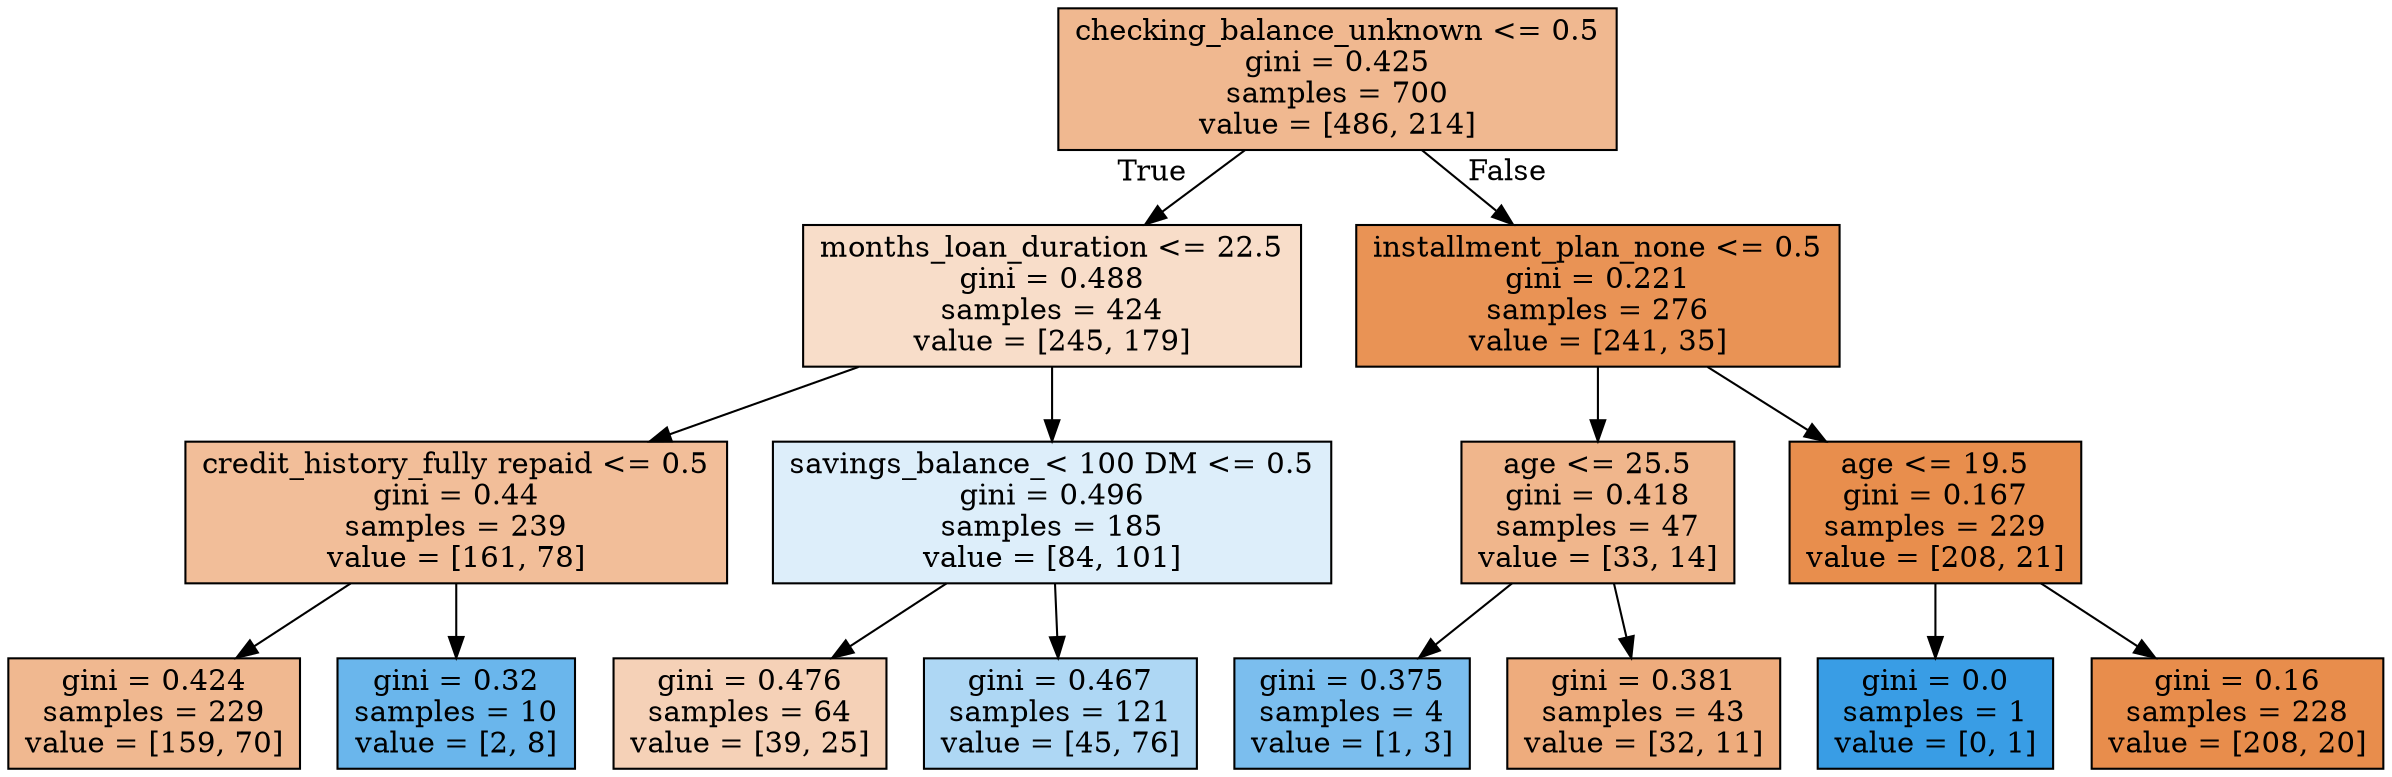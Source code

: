 digraph Tree {
node [shape=box, style="filled", color="black"] ;
0 [label="checking_balance_unknown <= 0.5\ngini = 0.425\nsamples = 700\nvalue = [486, 214]", fillcolor="#e581398f"] ;
1 [label="months_loan_duration <= 22.5\ngini = 0.488\nsamples = 424\nvalue = [245, 179]", fillcolor="#e5813945"] ;
0 -> 1 [labeldistance=2.5, labelangle=45, headlabel="True"] ;
2 [label="credit_history_fully repaid <= 0.5\ngini = 0.44\nsamples = 239\nvalue = [161, 78]", fillcolor="#e5813983"] ;
1 -> 2 ;
3 [label="gini = 0.424\nsamples = 229\nvalue = [159, 70]", fillcolor="#e581398f"] ;
2 -> 3 ;
4 [label="gini = 0.32\nsamples = 10\nvalue = [2, 8]", fillcolor="#399de5bf"] ;
2 -> 4 ;
5 [label="savings_balance_< 100 DM <= 0.5\ngini = 0.496\nsamples = 185\nvalue = [84, 101]", fillcolor="#399de52b"] ;
1 -> 5 ;
6 [label="gini = 0.476\nsamples = 64\nvalue = [39, 25]", fillcolor="#e581395c"] ;
5 -> 6 ;
7 [label="gini = 0.467\nsamples = 121\nvalue = [45, 76]", fillcolor="#399de568"] ;
5 -> 7 ;
8 [label="installment_plan_none <= 0.5\ngini = 0.221\nsamples = 276\nvalue = [241, 35]", fillcolor="#e58139da"] ;
0 -> 8 [labeldistance=2.5, labelangle=-45, headlabel="False"] ;
9 [label="age <= 25.5\ngini = 0.418\nsamples = 47\nvalue = [33, 14]", fillcolor="#e5813993"] ;
8 -> 9 ;
10 [label="gini = 0.375\nsamples = 4\nvalue = [1, 3]", fillcolor="#399de5aa"] ;
9 -> 10 ;
11 [label="gini = 0.381\nsamples = 43\nvalue = [32, 11]", fillcolor="#e58139a7"] ;
9 -> 11 ;
12 [label="age <= 19.5\ngini = 0.167\nsamples = 229\nvalue = [208, 21]", fillcolor="#e58139e5"] ;
8 -> 12 ;
13 [label="gini = 0.0\nsamples = 1\nvalue = [0, 1]", fillcolor="#399de5ff"] ;
12 -> 13 ;
14 [label="gini = 0.16\nsamples = 228\nvalue = [208, 20]", fillcolor="#e58139e6"] ;
12 -> 14 ;
}